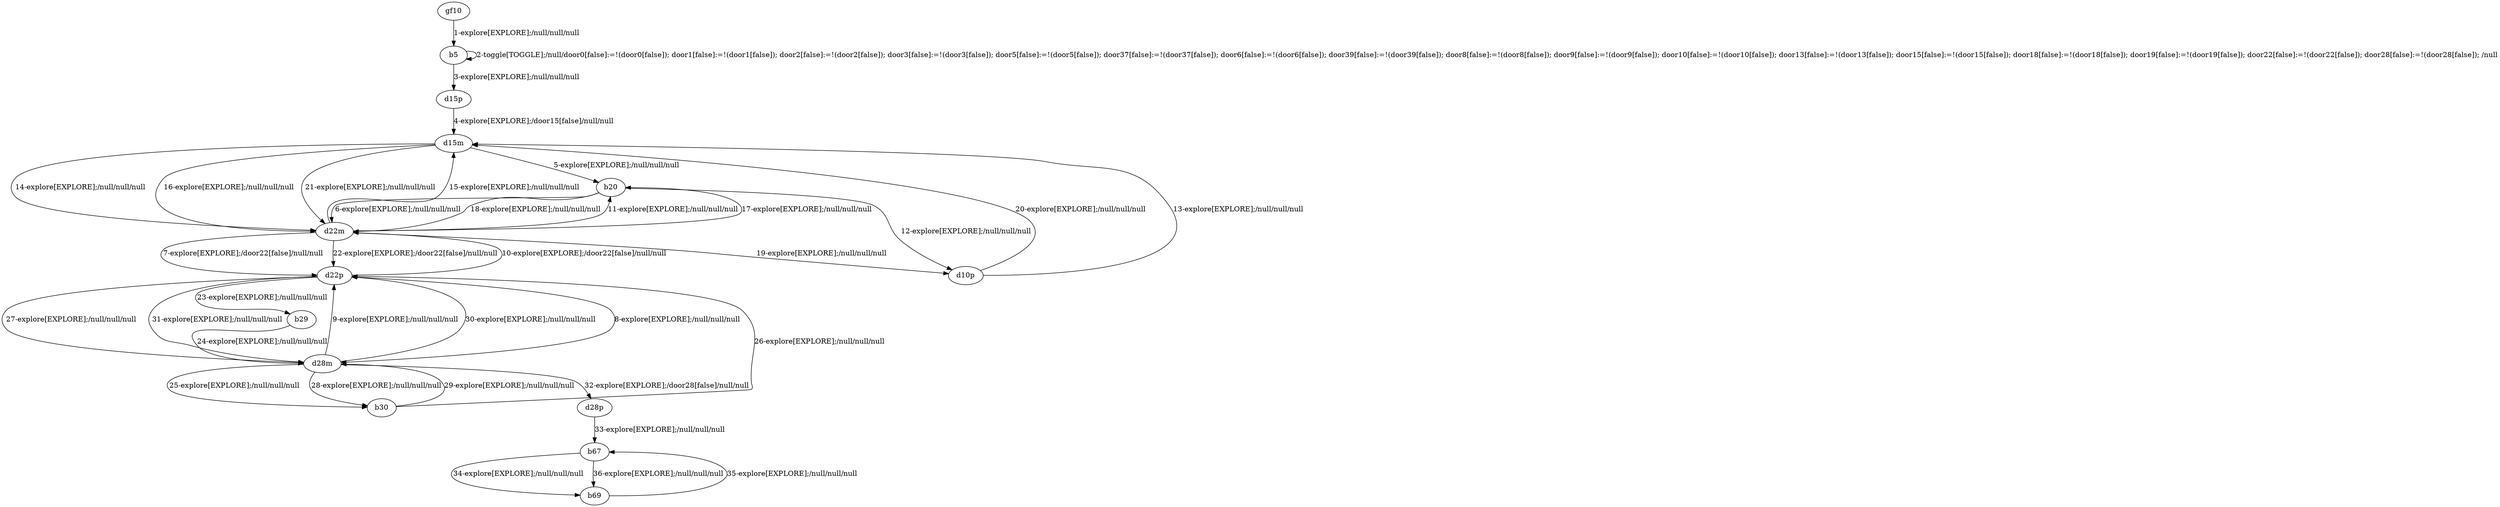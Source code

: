 # Total number of goals covered by this test: 3
# d28p --> b67
# b67 --> b69
# b30 --> d28m

digraph g {
"gf10" -> "b5" [label = "1-explore[EXPLORE];/null/null/null"];
"b5" -> "b5" [label = "2-toggle[TOGGLE];/null/door0[false]:=!(door0[false]); door1[false]:=!(door1[false]); door2[false]:=!(door2[false]); door3[false]:=!(door3[false]); door5[false]:=!(door5[false]); door37[false]:=!(door37[false]); door6[false]:=!(door6[false]); door39[false]:=!(door39[false]); door8[false]:=!(door8[false]); door9[false]:=!(door9[false]); door10[false]:=!(door10[false]); door13[false]:=!(door13[false]); door15[false]:=!(door15[false]); door18[false]:=!(door18[false]); door19[false]:=!(door19[false]); door22[false]:=!(door22[false]); door28[false]:=!(door28[false]); /null"];
"b5" -> "d15p" [label = "3-explore[EXPLORE];/null/null/null"];
"d15p" -> "d15m" [label = "4-explore[EXPLORE];/door15[false]/null/null"];
"d15m" -> "b20" [label = "5-explore[EXPLORE];/null/null/null"];
"b20" -> "d22m" [label = "6-explore[EXPLORE];/null/null/null"];
"d22m" -> "d22p" [label = "7-explore[EXPLORE];/door22[false]/null/null"];
"d22p" -> "d28m" [label = "8-explore[EXPLORE];/null/null/null"];
"d28m" -> "d22p" [label = "9-explore[EXPLORE];/null/null/null"];
"d22p" -> "d22m" [label = "10-explore[EXPLORE];/door22[false]/null/null"];
"d22m" -> "b20" [label = "11-explore[EXPLORE];/null/null/null"];
"b20" -> "d10p" [label = "12-explore[EXPLORE];/null/null/null"];
"d10p" -> "d15m" [label = "13-explore[EXPLORE];/null/null/null"];
"d15m" -> "d22m" [label = "14-explore[EXPLORE];/null/null/null"];
"d22m" -> "d15m" [label = "15-explore[EXPLORE];/null/null/null"];
"d15m" -> "d22m" [label = "16-explore[EXPLORE];/null/null/null"];
"d22m" -> "b20" [label = "17-explore[EXPLORE];/null/null/null"];
"b20" -> "d22m" [label = "18-explore[EXPLORE];/null/null/null"];
"d22m" -> "d10p" [label = "19-explore[EXPLORE];/null/null/null"];
"d10p" -> "d15m" [label = "20-explore[EXPLORE];/null/null/null"];
"d15m" -> "d22m" [label = "21-explore[EXPLORE];/null/null/null"];
"d22m" -> "d22p" [label = "22-explore[EXPLORE];/door22[false]/null/null"];
"d22p" -> "b29" [label = "23-explore[EXPLORE];/null/null/null"];
"b29" -> "d28m" [label = "24-explore[EXPLORE];/null/null/null"];
"d28m" -> "b30" [label = "25-explore[EXPLORE];/null/null/null"];
"b30" -> "d22p" [label = "26-explore[EXPLORE];/null/null/null"];
"d22p" -> "d28m" [label = "27-explore[EXPLORE];/null/null/null"];
"d28m" -> "b30" [label = "28-explore[EXPLORE];/null/null/null"];
"b30" -> "d28m" [label = "29-explore[EXPLORE];/null/null/null"];
"d28m" -> "d22p" [label = "30-explore[EXPLORE];/null/null/null"];
"d22p" -> "d28m" [label = "31-explore[EXPLORE];/null/null/null"];
"d28m" -> "d28p" [label = "32-explore[EXPLORE];/door28[false]/null/null"];
"d28p" -> "b67" [label = "33-explore[EXPLORE];/null/null/null"];
"b67" -> "b69" [label = "34-explore[EXPLORE];/null/null/null"];
"b69" -> "b67" [label = "35-explore[EXPLORE];/null/null/null"];
"b67" -> "b69" [label = "36-explore[EXPLORE];/null/null/null"];
}